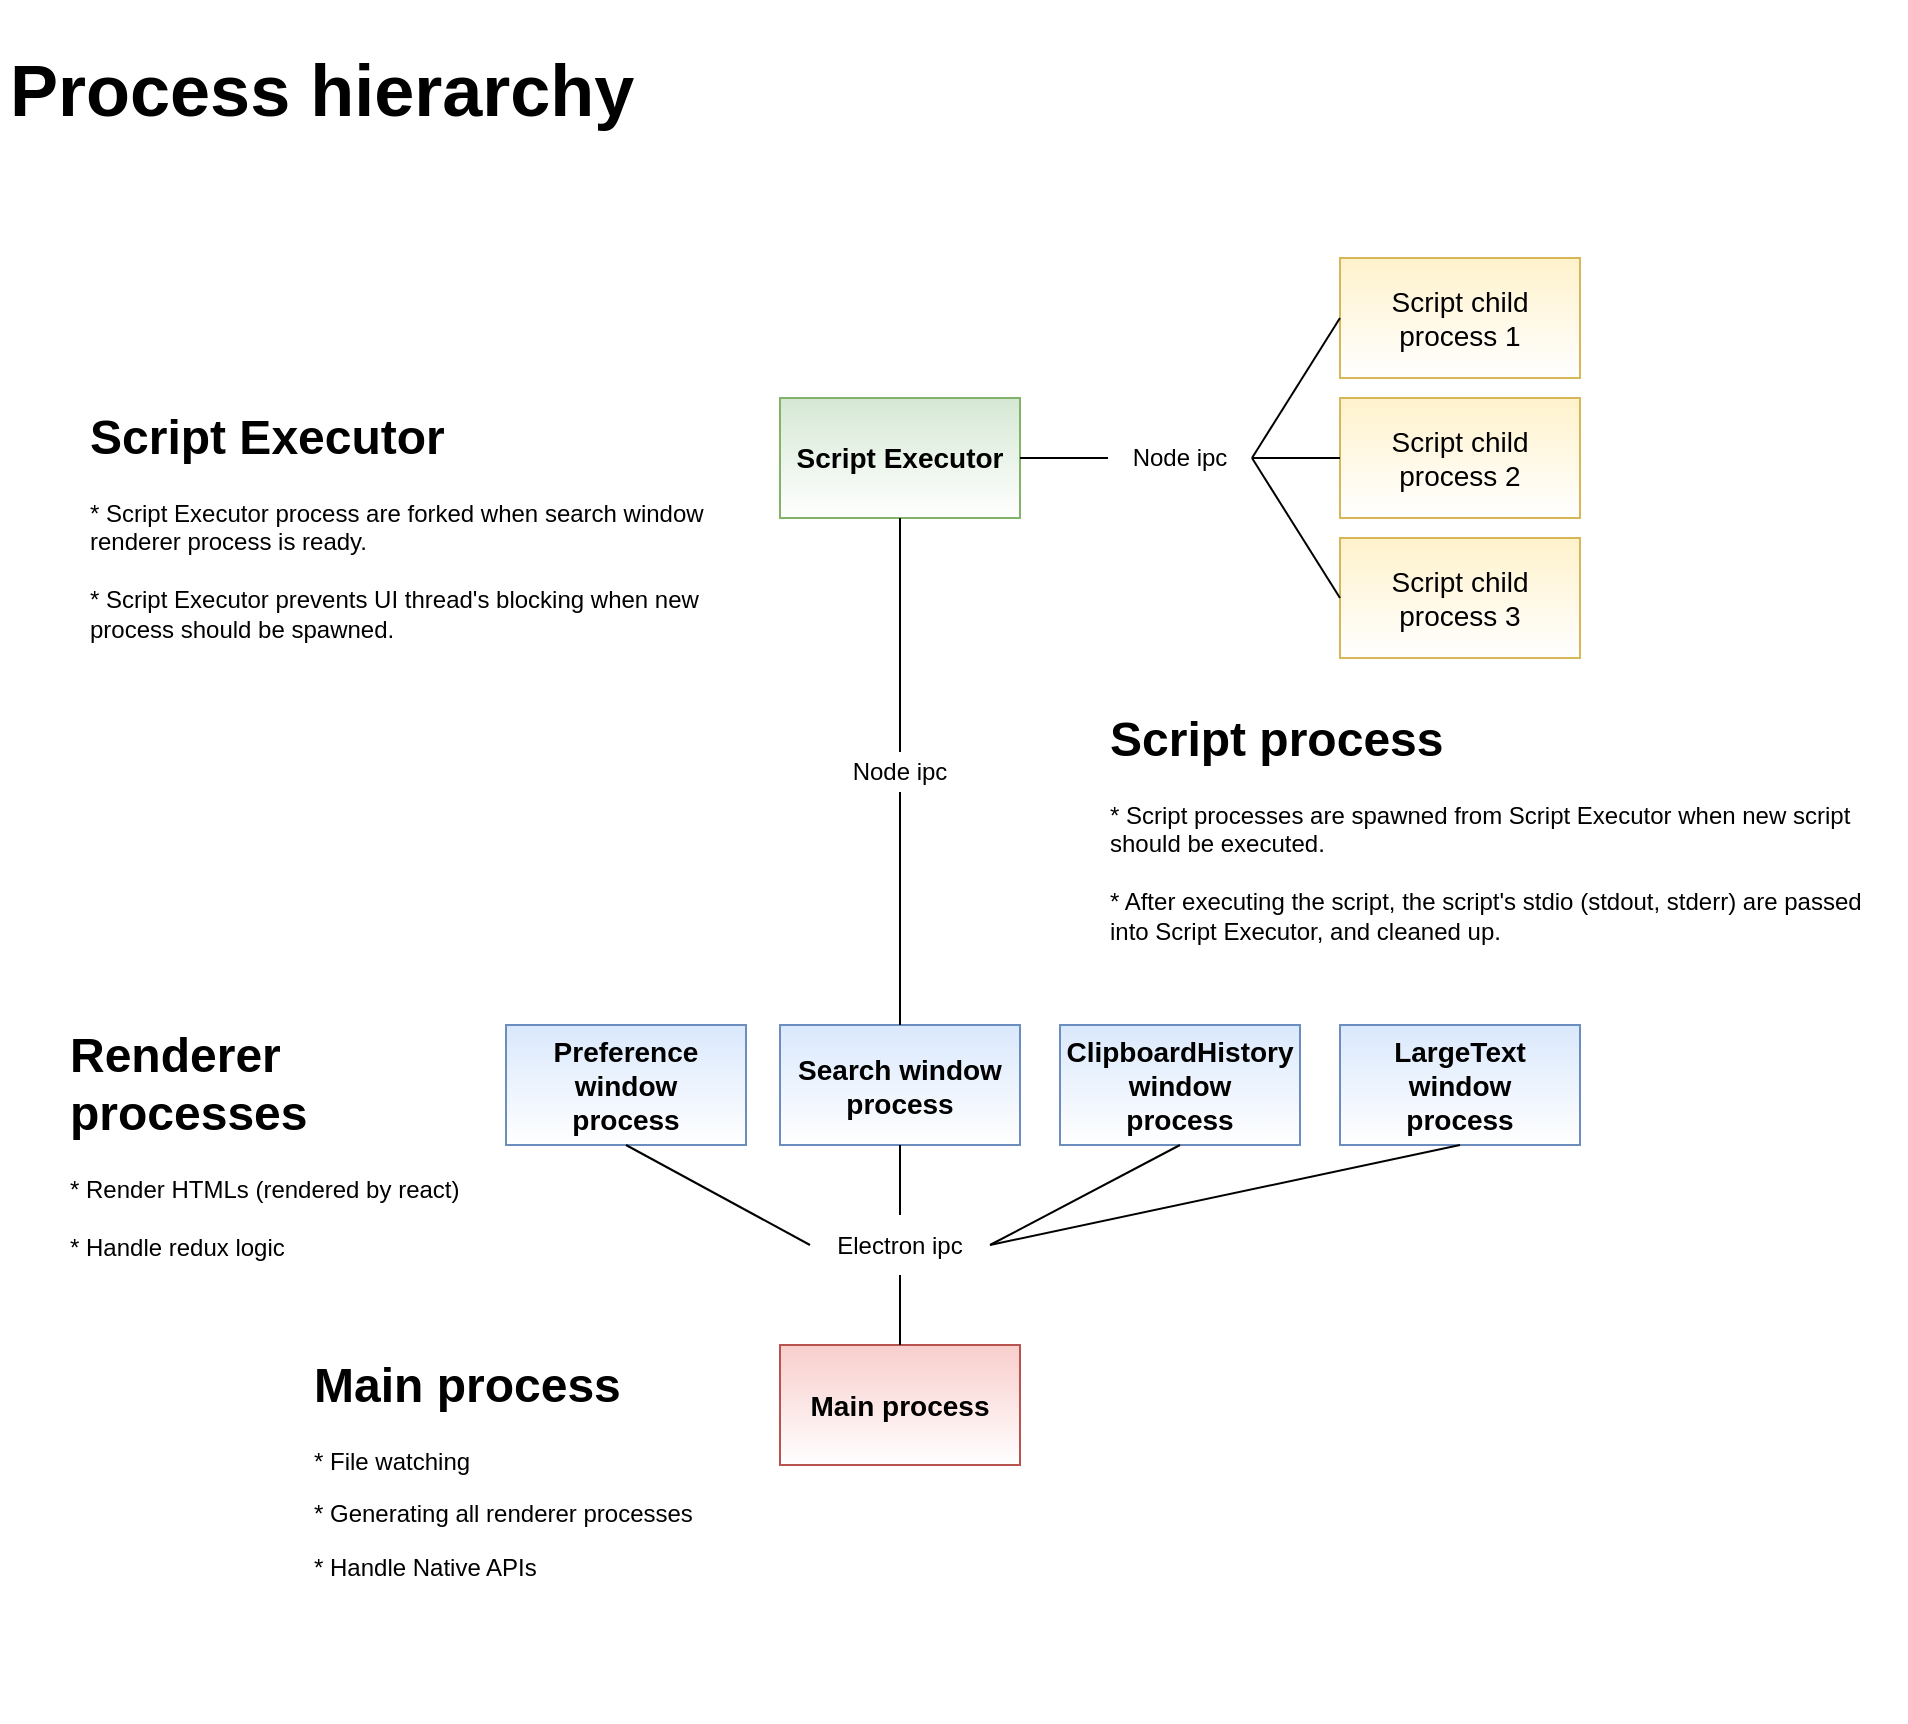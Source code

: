 <mxfile version="11.1.4" type="device"><diagram id="9B8OJFxao0Woh5PfYXda" name="Page-1"><mxGraphModel dx="2062" dy="1184" grid="1" gridSize="10" guides="1" tooltips="1" connect="1" arrows="1" fold="1" page="1" pageScale="1" pageWidth="827" pageHeight="1169" math="0" shadow="0"><root><mxCell id="0"/><mxCell id="1" parent="0"/><mxCell id="4LZJlsPE6VXjeujXuw6B-1" value="Main process" style="rounded=0;whiteSpace=wrap;html=1;fillColor=#f8cecc;strokeColor=#b85450;fontStyle=1;fontSize=14;gradientColor=#ffffff;" parent="1" vertex="1"><mxGeometry x="390" y="772.5" width="120" height="60" as="geometry"/></mxCell><mxCell id="4LZJlsPE6VXjeujXuw6B-2" value="Search window&lt;br style=&quot;font-size: 14px;&quot;&gt;process" style="rounded=0;whiteSpace=wrap;html=1;fillColor=#dae8fc;strokeColor=#6c8ebf;fontStyle=1;fontSize=14;gradientColor=#ffffff;" parent="1" vertex="1"><mxGeometry x="390" y="612.5" width="120" height="60" as="geometry"/></mxCell><mxCell id="4LZJlsPE6VXjeujXuw6B-3" value="&lt;h1&gt;Renderer processes&lt;/h1&gt;&lt;div&gt;* Render HTMLs (rendered by&amp;nbsp;&lt;span&gt;react)&lt;/span&gt;&lt;/div&gt;&lt;div&gt;&lt;br&gt;&lt;/div&gt;&lt;div&gt;* Handle redux logic&lt;/div&gt;&lt;div&gt;&lt;br&gt;&lt;/div&gt;" style="text;html=1;strokeColor=none;fillColor=none;spacing=5;spacingTop=-20;whiteSpace=wrap;overflow=hidden;rounded=0;" parent="1" vertex="1"><mxGeometry x="30" y="607.5" width="210" height="185" as="geometry"/></mxCell><mxCell id="4LZJlsPE6VXjeujXuw6B-4" value="Preference window&lt;br style=&quot;font-size: 14px;&quot;&gt;process" style="rounded=0;whiteSpace=wrap;html=1;fillColor=#dae8fc;strokeColor=#6c8ebf;fontStyle=1;fontSize=14;gradientColor=#ffffff;" parent="1" vertex="1"><mxGeometry x="253" y="612.5" width="120" height="60" as="geometry"/></mxCell><mxCell id="4LZJlsPE6VXjeujXuw6B-6" value="&lt;h1&gt;Main process&lt;/h1&gt;&lt;p&gt;* File watching&lt;/p&gt;&lt;p&gt;&lt;span&gt;* Generating all renderer processes&lt;/span&gt;&lt;/p&gt;&lt;p&gt;* Handle Native APIs&lt;/p&gt;&lt;p&gt;&lt;br&gt;&lt;/p&gt;" style="text;html=1;strokeColor=none;fillColor=none;spacing=5;spacingTop=-20;whiteSpace=wrap;overflow=hidden;rounded=0;" parent="1" vertex="1"><mxGeometry x="152" y="773" width="202" height="188" as="geometry"/></mxCell><mxCell id="4LZJlsPE6VXjeujXuw6B-7" value="" style="endArrow=none;html=1;exitX=0;exitY=0.5;exitDx=0;exitDy=0;entryX=0.5;entryY=1;entryDx=0;entryDy=0;" parent="1" source="4LZJlsPE6VXjeujXuw6B-12" target="4LZJlsPE6VXjeujXuw6B-4" edge="1"><mxGeometry width="50" height="50" relative="1" as="geometry"><mxPoint x="40" y="902.5" as="sourcePoint"/><mxPoint x="90" y="852.5" as="targetPoint"/></mxGeometry></mxCell><mxCell id="4LZJlsPE6VXjeujXuw6B-8" value="" style="endArrow=none;html=1;exitX=0.5;exitY=1;exitDx=0;exitDy=0;entryX=0.5;entryY=0;entryDx=0;entryDy=0;" parent="1" source="4LZJlsPE6VXjeujXuw6B-12" target="4LZJlsPE6VXjeujXuw6B-1" edge="1"><mxGeometry width="50" height="50" relative="1" as="geometry"><mxPoint x="460" y="722.5" as="sourcePoint"/><mxPoint x="323" y="682.5" as="targetPoint"/></mxGeometry></mxCell><mxCell id="4LZJlsPE6VXjeujXuw6B-9" value="ClipboardHistory window&lt;br style=&quot;font-size: 14px;&quot;&gt;process" style="rounded=0;whiteSpace=wrap;html=1;fillColor=#dae8fc;strokeColor=#6c8ebf;fontStyle=1;fontSize=14;gradientColor=#ffffff;" parent="1" vertex="1"><mxGeometry x="530" y="612.5" width="120" height="60" as="geometry"/></mxCell><mxCell id="4LZJlsPE6VXjeujXuw6B-10" value="" style="endArrow=none;html=1;exitX=0.5;exitY=1;exitDx=0;exitDy=0;entryX=1;entryY=0.5;entryDx=0;entryDy=0;" parent="1" source="4LZJlsPE6VXjeujXuw6B-9" target="4LZJlsPE6VXjeujXuw6B-12" edge="1"><mxGeometry width="50" height="50" relative="1" as="geometry"><mxPoint x="460" y="682.5" as="sourcePoint"/><mxPoint x="460" y="722.5" as="targetPoint"/></mxGeometry></mxCell><mxCell id="4LZJlsPE6VXjeujXuw6B-11" value="Script Executor" style="rounded=0;whiteSpace=wrap;html=1;fillColor=#d5e8d4;strokeColor=#82b366;fontStyle=1;fontSize=14;gradientColor=#ffffff;" parent="1" vertex="1"><mxGeometry x="390" y="299" width="120" height="60" as="geometry"/></mxCell><mxCell id="4LZJlsPE6VXjeujXuw6B-14" value="" style="endArrow=none;html=1;exitX=0.5;exitY=1;exitDx=0;exitDy=0;entryX=0.5;entryY=0;entryDx=0;entryDy=0;" parent="1" source="4LZJlsPE6VXjeujXuw6B-20" target="4LZJlsPE6VXjeujXuw6B-2" edge="1"><mxGeometry width="50" height="50" relative="1" as="geometry"><mxPoint x="460" y="581.5" as="sourcePoint"/><mxPoint x="460" y="681.5" as="targetPoint"/></mxGeometry></mxCell><mxCell id="4LZJlsPE6VXjeujXuw6B-16" value="Script child process 1" style="rounded=0;whiteSpace=wrap;html=1;fillColor=#fff2cc;strokeColor=#d6b656;fontSize=14;gradientColor=#ffffff;" parent="1" vertex="1"><mxGeometry x="670" y="229" width="120" height="60" as="geometry"/></mxCell><mxCell id="4LZJlsPE6VXjeujXuw6B-17" value="Script child process 2" style="rounded=0;whiteSpace=wrap;html=1;fillColor=#fff2cc;strokeColor=#d6b656;fontSize=14;gradientColor=#ffffff;" parent="1" vertex="1"><mxGeometry x="670" y="299" width="120" height="60" as="geometry"/></mxCell><mxCell id="4LZJlsPE6VXjeujXuw6B-18" value="Script child process 3" style="rounded=0;whiteSpace=wrap;html=1;fillColor=#fff2cc;strokeColor=#d6b656;fontSize=14;gradientColor=#ffffff;" parent="1" vertex="1"><mxGeometry x="670" y="369" width="120" height="60" as="geometry"/></mxCell><mxCell id="4LZJlsPE6VXjeujXuw6B-12" value="Electron ipc" style="text;html=1;strokeColor=none;fillColor=none;align=center;verticalAlign=middle;whiteSpace=wrap;rounded=0;" parent="1" vertex="1"><mxGeometry x="405" y="707.5" width="90" height="30" as="geometry"/></mxCell><mxCell id="4LZJlsPE6VXjeujXuw6B-19" value="" style="endArrow=none;html=1;exitX=0.5;exitY=1;exitDx=0;exitDy=0;entryX=0.5;entryY=0;entryDx=0;entryDy=0;" parent="1" source="4LZJlsPE6VXjeujXuw6B-2" target="4LZJlsPE6VXjeujXuw6B-12" edge="1"><mxGeometry width="50" height="50" relative="1" as="geometry"><mxPoint x="450" y="672.5" as="sourcePoint"/><mxPoint x="450" y="772.5" as="targetPoint"/></mxGeometry></mxCell><mxCell id="4LZJlsPE6VXjeujXuw6B-20" value="Node ipc" style="text;html=1;strokeColor=none;fillColor=none;align=center;verticalAlign=middle;whiteSpace=wrap;rounded=0;" parent="1" vertex="1"><mxGeometry x="415" y="476" width="70" height="20" as="geometry"/></mxCell><mxCell id="4LZJlsPE6VXjeujXuw6B-21" value="" style="endArrow=none;html=1;exitX=0.5;exitY=1;exitDx=0;exitDy=0;entryX=0.5;entryY=0;entryDx=0;entryDy=0;" parent="1" source="4LZJlsPE6VXjeujXuw6B-11" target="4LZJlsPE6VXjeujXuw6B-20" edge="1"><mxGeometry width="50" height="50" relative="1" as="geometry"><mxPoint x="450" y="369" as="sourcePoint"/><mxPoint x="450" y="529" as="targetPoint"/></mxGeometry></mxCell><mxCell id="4LZJlsPE6VXjeujXuw6B-22" value="&lt;h1&gt;Script Executor&lt;/h1&gt;&lt;div&gt;* Script Executor process are forked when search window renderer process is ready.&lt;/div&gt;&lt;div&gt;&lt;br&gt;&lt;/div&gt;&lt;div&gt;* Script Executor prevents UI thread's blocking when new process should be spawned.&lt;/div&gt;&lt;div&gt;&lt;br&gt;&lt;/div&gt;&lt;div&gt;&lt;br&gt;&lt;/div&gt;" style="text;html=1;strokeColor=none;fillColor=none;spacing=5;spacingTop=-20;whiteSpace=wrap;overflow=hidden;rounded=0;" parent="1" vertex="1"><mxGeometry x="40" y="299" width="330" height="130" as="geometry"/></mxCell><mxCell id="4LZJlsPE6VXjeujXuw6B-23" value="" style="endArrow=none;html=1;exitX=1;exitY=0.5;exitDx=0;exitDy=0;entryX=0;entryY=0.5;entryDx=0;entryDy=0;" parent="1" source="4LZJlsPE6VXjeujXuw6B-11" target="4LZJlsPE6VXjeujXuw6B-24" edge="1"><mxGeometry width="50" height="50" relative="1" as="geometry"><mxPoint x="460" y="379" as="sourcePoint"/><mxPoint x="460" y="449" as="targetPoint"/></mxGeometry></mxCell><mxCell id="4LZJlsPE6VXjeujXuw6B-24" value="Node ipc" style="text;html=1;strokeColor=none;fillColor=none;align=center;verticalAlign=middle;whiteSpace=wrap;rounded=0;" parent="1" vertex="1"><mxGeometry x="554" y="314" width="72" height="30" as="geometry"/></mxCell><mxCell id="4LZJlsPE6VXjeujXuw6B-28" value="" style="endArrow=none;html=1;exitX=0;exitY=0.5;exitDx=0;exitDy=0;entryX=1;entryY=0.5;entryDx=0;entryDy=0;" parent="1" source="4LZJlsPE6VXjeujXuw6B-16" target="4LZJlsPE6VXjeujXuw6B-24" edge="1"><mxGeometry width="50" height="50" relative="1" as="geometry"><mxPoint x="520" y="349" as="sourcePoint"/><mxPoint x="549" y="339" as="targetPoint"/></mxGeometry></mxCell><mxCell id="4LZJlsPE6VXjeujXuw6B-29" value="" style="endArrow=none;html=1;exitX=0;exitY=0.5;exitDx=0;exitDy=0;entryX=1;entryY=0.5;entryDx=0;entryDy=0;" parent="1" source="4LZJlsPE6VXjeujXuw6B-17" target="4LZJlsPE6VXjeujXuw6B-24" edge="1"><mxGeometry width="50" height="50" relative="1" as="geometry"><mxPoint x="650" y="299" as="sourcePoint"/><mxPoint x="621" y="339" as="targetPoint"/></mxGeometry></mxCell><mxCell id="4LZJlsPE6VXjeujXuw6B-30" value="" style="endArrow=none;html=1;exitX=0;exitY=0.5;exitDx=0;exitDy=0;entryX=1;entryY=0.5;entryDx=0;entryDy=0;" parent="1" source="4LZJlsPE6VXjeujXuw6B-18" target="4LZJlsPE6VXjeujXuw6B-24" edge="1"><mxGeometry width="50" height="50" relative="1" as="geometry"><mxPoint x="650" y="369" as="sourcePoint"/><mxPoint x="621" y="339" as="targetPoint"/></mxGeometry></mxCell><mxCell id="4LZJlsPE6VXjeujXuw6B-33" value="&lt;h1&gt;Script process&lt;/h1&gt;&lt;div&gt;* Script processes are spawned from Script Executor when new script should be executed.&lt;/div&gt;&lt;div&gt;&lt;br&gt;&lt;/div&gt;&lt;div&gt;* After executing the script, the script's stdio (stdout, stderr) are passed into Script Executor, and cleaned up.&lt;/div&gt;&lt;div&gt;&lt;br&gt;&lt;/div&gt;&lt;div&gt;&lt;br&gt;&lt;/div&gt;" style="text;html=1;strokeColor=none;fillColor=none;spacing=5;spacingTop=-20;whiteSpace=wrap;overflow=hidden;rounded=0;" parent="1" vertex="1"><mxGeometry x="550" y="450" width="403" height="180" as="geometry"/></mxCell><mxCell id="4LZJlsPE6VXjeujXuw6B-34" value="LargeText&lt;br style=&quot;font-size: 14px;&quot;&gt;window&lt;br style=&quot;font-size: 14px;&quot;&gt;process" style="rounded=0;whiteSpace=wrap;html=1;fillColor=#dae8fc;strokeColor=#6c8ebf;fontStyle=1;fontSize=14;gradientColor=#ffffff;" parent="1" vertex="1"><mxGeometry x="670" y="612.5" width="120" height="60" as="geometry"/></mxCell><mxCell id="4LZJlsPE6VXjeujXuw6B-35" value="" style="endArrow=none;html=1;exitX=0.5;exitY=1;exitDx=0;exitDy=0;entryX=1;entryY=0.5;entryDx=0;entryDy=0;" parent="1" source="4LZJlsPE6VXjeujXuw6B-34" target="4LZJlsPE6VXjeujXuw6B-12" edge="1"><mxGeometry width="50" height="50" relative="1" as="geometry"><mxPoint x="600" y="682.5" as="sourcePoint"/><mxPoint x="505" y="732.5" as="targetPoint"/></mxGeometry></mxCell><mxCell id="4LZJlsPE6VXjeujXuw6B-36" style="edgeStyle=orthogonalEdgeStyle;rounded=0;orthogonalLoop=1;jettySize=auto;html=1;exitX=0.5;exitY=1;exitDx=0;exitDy=0;" parent="1" source="4LZJlsPE6VXjeujXuw6B-20" target="4LZJlsPE6VXjeujXuw6B-20" edge="1"><mxGeometry relative="1" as="geometry"/></mxCell><mxCell id="4LZJlsPE6VXjeujXuw6B-37" value="&lt;h1 style=&quot;font-size: 36px&quot;&gt;&lt;font style=&quot;font-size: 36px&quot;&gt;Process hierarchy&lt;/font&gt;&lt;/h1&gt;&lt;p style=&quot;font-size: 36px&quot;&gt;&lt;br&gt;&lt;/p&gt;" style="text;html=1;strokeColor=none;fillColor=none;spacing=5;spacingTop=-20;whiteSpace=wrap;overflow=hidden;rounded=0;" parent="1" vertex="1"><mxGeometry y="110" width="540" height="100" as="geometry"/></mxCell></root></mxGraphModel></diagram></mxfile>
